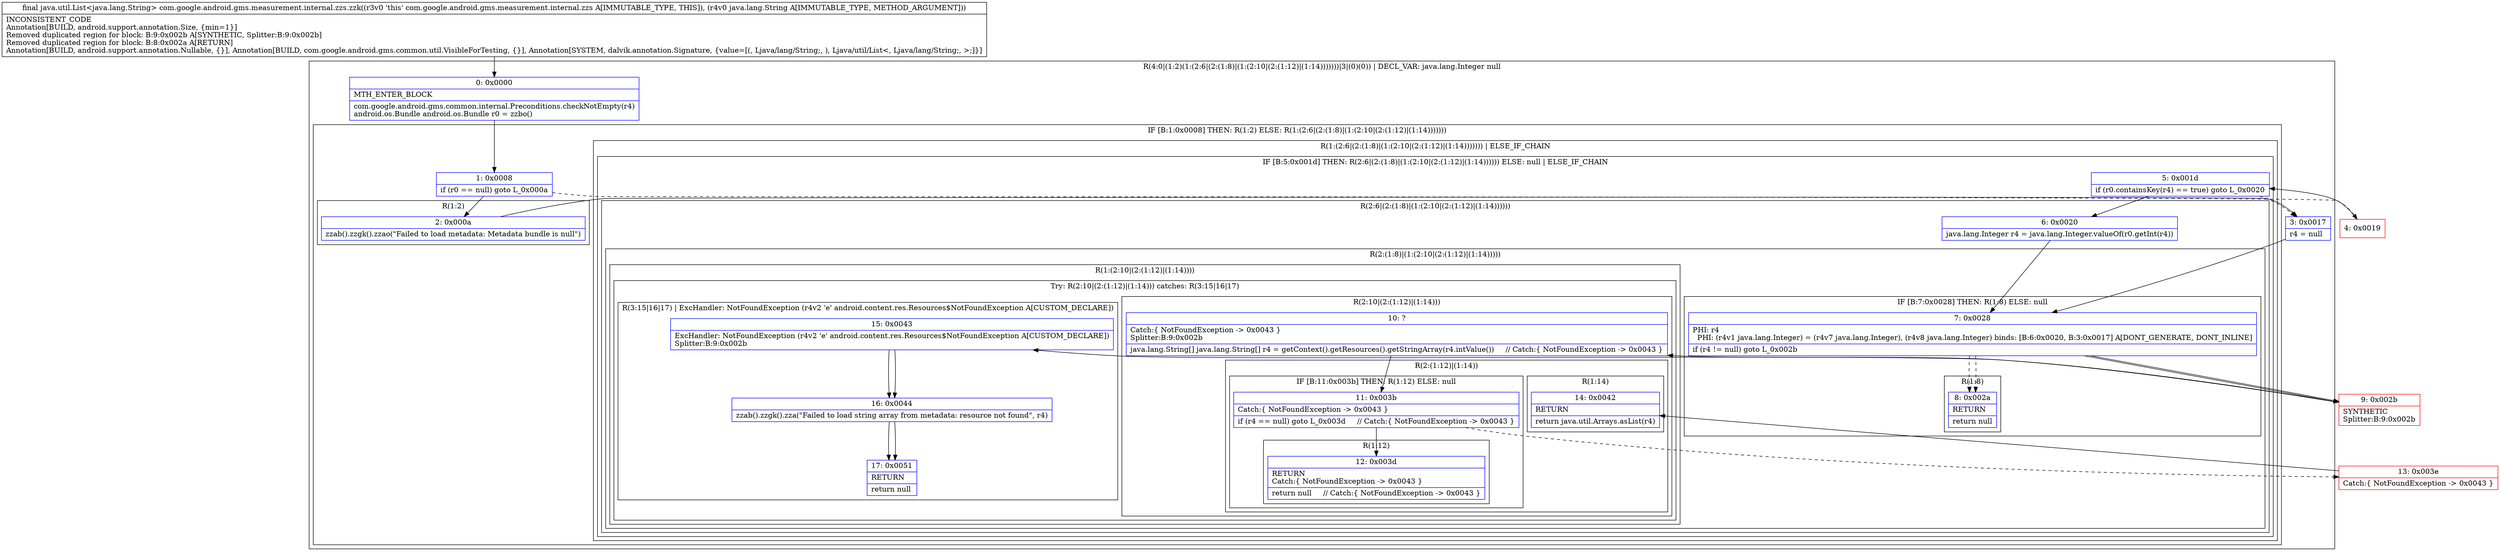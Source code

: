 digraph "CFG forcom.google.android.gms.measurement.internal.zzs.zzk(Ljava\/lang\/String;)Ljava\/util\/List;" {
subgraph cluster_Region_1556411877 {
label = "R(4:0|(1:2)(1:(2:6|(2:(1:8)|(1:(2:10|(2:(1:12)|(1:14)))))))|3|(0)(0)) | DECL_VAR: java.lang.Integer null\l";
node [shape=record,color=blue];
Node_0 [shape=record,label="{0\:\ 0x0000|MTH_ENTER_BLOCK\l|com.google.android.gms.common.internal.Preconditions.checkNotEmpty(r4)\landroid.os.Bundle android.os.Bundle r0 = zzbo()\l}"];
subgraph cluster_IfRegion_1448413759 {
label = "IF [B:1:0x0008] THEN: R(1:2) ELSE: R(1:(2:6|(2:(1:8)|(1:(2:10|(2:(1:12)|(1:14)))))))";
node [shape=record,color=blue];
Node_1 [shape=record,label="{1\:\ 0x0008|if (r0 == null) goto L_0x000a\l}"];
subgraph cluster_Region_1959434070 {
label = "R(1:2)";
node [shape=record,color=blue];
Node_2 [shape=record,label="{2\:\ 0x000a|zzab().zzgk().zzao(\"Failed to load metadata: Metadata bundle is null\")\l}"];
}
subgraph cluster_Region_379039389 {
label = "R(1:(2:6|(2:(1:8)|(1:(2:10|(2:(1:12)|(1:14))))))) | ELSE_IF_CHAIN\l";
node [shape=record,color=blue];
subgraph cluster_IfRegion_95474073 {
label = "IF [B:5:0x001d] THEN: R(2:6|(2:(1:8)|(1:(2:10|(2:(1:12)|(1:14)))))) ELSE: null | ELSE_IF_CHAIN\l";
node [shape=record,color=blue];
Node_5 [shape=record,label="{5\:\ 0x001d|if (r0.containsKey(r4) == true) goto L_0x0020\l}"];
subgraph cluster_Region_1917786369 {
label = "R(2:6|(2:(1:8)|(1:(2:10|(2:(1:12)|(1:14))))))";
node [shape=record,color=blue];
Node_6 [shape=record,label="{6\:\ 0x0020|java.lang.Integer r4 = java.lang.Integer.valueOf(r0.getInt(r4))\l}"];
subgraph cluster_Region_1585324312 {
label = "R(2:(1:8)|(1:(2:10|(2:(1:12)|(1:14)))))";
node [shape=record,color=blue];
subgraph cluster_IfRegion_1037358555 {
label = "IF [B:7:0x0028] THEN: R(1:8) ELSE: null";
node [shape=record,color=blue];
Node_7 [shape=record,label="{7\:\ 0x0028|PHI: r4 \l  PHI: (r4v1 java.lang.Integer) = (r4v7 java.lang.Integer), (r4v8 java.lang.Integer) binds: [B:6:0x0020, B:3:0x0017] A[DONT_GENERATE, DONT_INLINE]\l|if (r4 != null) goto L_0x002b\l}"];
subgraph cluster_Region_486835472 {
label = "R(1:8)";
node [shape=record,color=blue];
Node_8 [shape=record,label="{8\:\ 0x002a|RETURN\l|return null\l}"];
}
}
subgraph cluster_Region_910963563 {
label = "R(1:(2:10|(2:(1:12)|(1:14))))";
node [shape=record,color=blue];
subgraph cluster_TryCatchRegion_429236827 {
label = "Try: R(2:10|(2:(1:12)|(1:14))) catches: R(3:15|16|17)";
node [shape=record,color=blue];
subgraph cluster_Region_165654896 {
label = "R(2:10|(2:(1:12)|(1:14)))";
node [shape=record,color=blue];
Node_10 [shape=record,label="{10\:\ ?|Catch:\{ NotFoundException \-\> 0x0043 \}\lSplitter:B:9:0x002b\l|java.lang.String[] java.lang.String[] r4 = getContext().getResources().getStringArray(r4.intValue())     \/\/ Catch:\{ NotFoundException \-\> 0x0043 \}\l}"];
subgraph cluster_Region_41207487 {
label = "R(2:(1:12)|(1:14))";
node [shape=record,color=blue];
subgraph cluster_IfRegion_2007320198 {
label = "IF [B:11:0x003b] THEN: R(1:12) ELSE: null";
node [shape=record,color=blue];
Node_11 [shape=record,label="{11\:\ 0x003b|Catch:\{ NotFoundException \-\> 0x0043 \}\l|if (r4 == null) goto L_0x003d     \/\/ Catch:\{ NotFoundException \-\> 0x0043 \}\l}"];
subgraph cluster_Region_1004662756 {
label = "R(1:12)";
node [shape=record,color=blue];
Node_12 [shape=record,label="{12\:\ 0x003d|RETURN\lCatch:\{ NotFoundException \-\> 0x0043 \}\l|return null     \/\/ Catch:\{ NotFoundException \-\> 0x0043 \}\l}"];
}
}
subgraph cluster_Region_1956277746 {
label = "R(1:14)";
node [shape=record,color=blue];
Node_14 [shape=record,label="{14\:\ 0x0042|RETURN\l|return java.util.Arrays.asList(r4)\l}"];
}
}
}
subgraph cluster_Region_1818313880 {
label = "R(3:15|16|17) | ExcHandler: NotFoundException (r4v2 'e' android.content.res.Resources$NotFoundException A[CUSTOM_DECLARE])\l";
node [shape=record,color=blue];
Node_15 [shape=record,label="{15\:\ 0x0043|ExcHandler: NotFoundException (r4v2 'e' android.content.res.Resources$NotFoundException A[CUSTOM_DECLARE])\lSplitter:B:9:0x002b\l}"];
Node_16 [shape=record,label="{16\:\ 0x0044|zzab().zzgk().zza(\"Failed to load string array from metadata: resource not found\", r4)\l}"];
Node_17 [shape=record,label="{17\:\ 0x0051|RETURN\l|return null\l}"];
}
}
}
}
}
}
}
}
Node_3 [shape=record,label="{3\:\ 0x0017|r4 = null\l}"];
subgraph cluster_IfRegion_1490199605 {
label = "IF [B:7:0x0028] THEN: R(0) ELSE: R(0)";
node [shape=record,color=blue];
Node_7 [shape=record,label="{7\:\ 0x0028|PHI: r4 \l  PHI: (r4v1 java.lang.Integer) = (r4v7 java.lang.Integer), (r4v8 java.lang.Integer) binds: [B:6:0x0020, B:3:0x0017] A[DONT_GENERATE, DONT_INLINE]\l|if (r4 != null) goto L_0x002b\l}"];
subgraph cluster_Region_2084028590 {
label = "R(0)";
node [shape=record,color=blue];
}
subgraph cluster_Region_1209900547 {
label = "R(0)";
node [shape=record,color=blue];
}
}
}
subgraph cluster_Region_1818313880 {
label = "R(3:15|16|17) | ExcHandler: NotFoundException (r4v2 'e' android.content.res.Resources$NotFoundException A[CUSTOM_DECLARE])\l";
node [shape=record,color=blue];
Node_15 [shape=record,label="{15\:\ 0x0043|ExcHandler: NotFoundException (r4v2 'e' android.content.res.Resources$NotFoundException A[CUSTOM_DECLARE])\lSplitter:B:9:0x002b\l}"];
Node_16 [shape=record,label="{16\:\ 0x0044|zzab().zzgk().zza(\"Failed to load string array from metadata: resource not found\", r4)\l}"];
Node_17 [shape=record,label="{17\:\ 0x0051|RETURN\l|return null\l}"];
}
Node_4 [shape=record,color=red,label="{4\:\ 0x0019}"];
Node_9 [shape=record,color=red,label="{9\:\ 0x002b|SYNTHETIC\lSplitter:B:9:0x002b\l}"];
Node_13 [shape=record,color=red,label="{13\:\ 0x003e|Catch:\{ NotFoundException \-\> 0x0043 \}\l}"];
MethodNode[shape=record,label="{final java.util.List\<java.lang.String\> com.google.android.gms.measurement.internal.zzs.zzk((r3v0 'this' com.google.android.gms.measurement.internal.zzs A[IMMUTABLE_TYPE, THIS]), (r4v0 java.lang.String A[IMMUTABLE_TYPE, METHOD_ARGUMENT]))  | INCONSISTENT_CODE\lAnnotation[BUILD, android.support.annotation.Size, \{min=1\}]\lRemoved duplicated region for block: B:9:0x002b A[SYNTHETIC, Splitter:B:9:0x002b]\lRemoved duplicated region for block: B:8:0x002a A[RETURN]\lAnnotation[BUILD, android.support.annotation.Nullable, \{\}], Annotation[BUILD, com.google.android.gms.common.util.VisibleForTesting, \{\}], Annotation[SYSTEM, dalvik.annotation.Signature, \{value=[(, Ljava\/lang\/String;, ), Ljava\/util\/List\<, Ljava\/lang\/String;, \>;]\}]\l}"];
MethodNode -> Node_0;
Node_0 -> Node_1;
Node_1 -> Node_2;
Node_1 -> Node_4[style=dashed];
Node_2 -> Node_3;
Node_5 -> Node_6;
Node_5 -> Node_3[style=dashed];
Node_6 -> Node_7;
Node_7 -> Node_8[style=dashed];
Node_7 -> Node_9;
Node_10 -> Node_11;
Node_11 -> Node_12;
Node_11 -> Node_13[style=dashed];
Node_15 -> Node_16;
Node_16 -> Node_17;
Node_3 -> Node_7;
Node_7 -> Node_8[style=dashed];
Node_7 -> Node_9;
Node_15 -> Node_16;
Node_16 -> Node_17;
Node_4 -> Node_5;
Node_9 -> Node_10;
Node_9 -> Node_15;
Node_13 -> Node_14;
}

